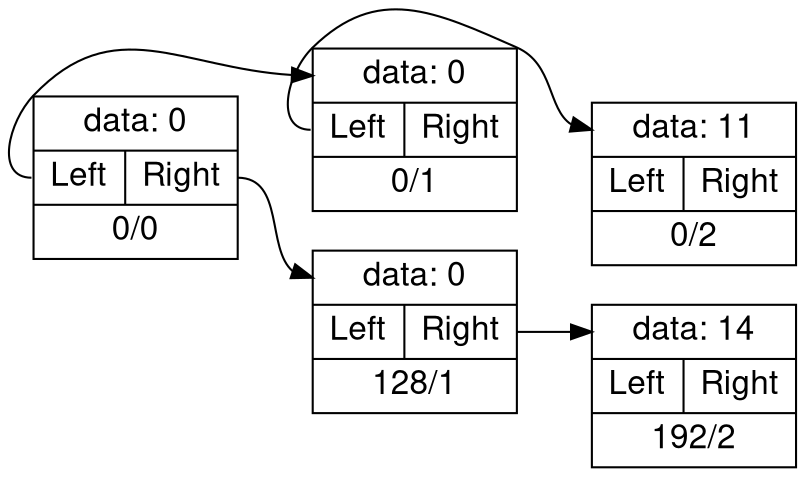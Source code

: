 digraph g {
fontname="Helvetica,Arial,sans-serif"
node [fontname="Helvetica,Arial,sans-serif"]
edge [fontname="Helvetica,Arial,sans-serif"]

graph [
	rankdir = "LR"
];

node [
	fontsize = "16"
	shape = "ellipse"
];

edge [ ];

"0/0"[
	label = "<f0> data: 0| {<f1> Left| <f2> Right} | <f3> 0/0"
	shape = "record"
];

"0/1"[
	label = "<f0> data: 0| {<f1> Left| <f2> Right} | <f3> 0/1"
	shape = "record"
];

"0/0":f1 -> "0/1":f0

"128/1"[
	label = "<f0> data: 0| {<f1> Left| <f2> Right} | <f3> 128/1"
	shape = "record"
];

"0/0":f2 -> "128/1":f0

"0/2"[
	label = "<f0> data: 11| {<f1> Left| <f2> Right} | <f3> 0/2"
	shape = "record"
];

"0/1":f1 -> "0/2":f0

"192/2"[
	label = "<f0> data: 14| {<f1> Left| <f2> Right} | <f3> 192/2"
	shape = "record"
];

"128/1":f2 -> "192/2":f0

}
